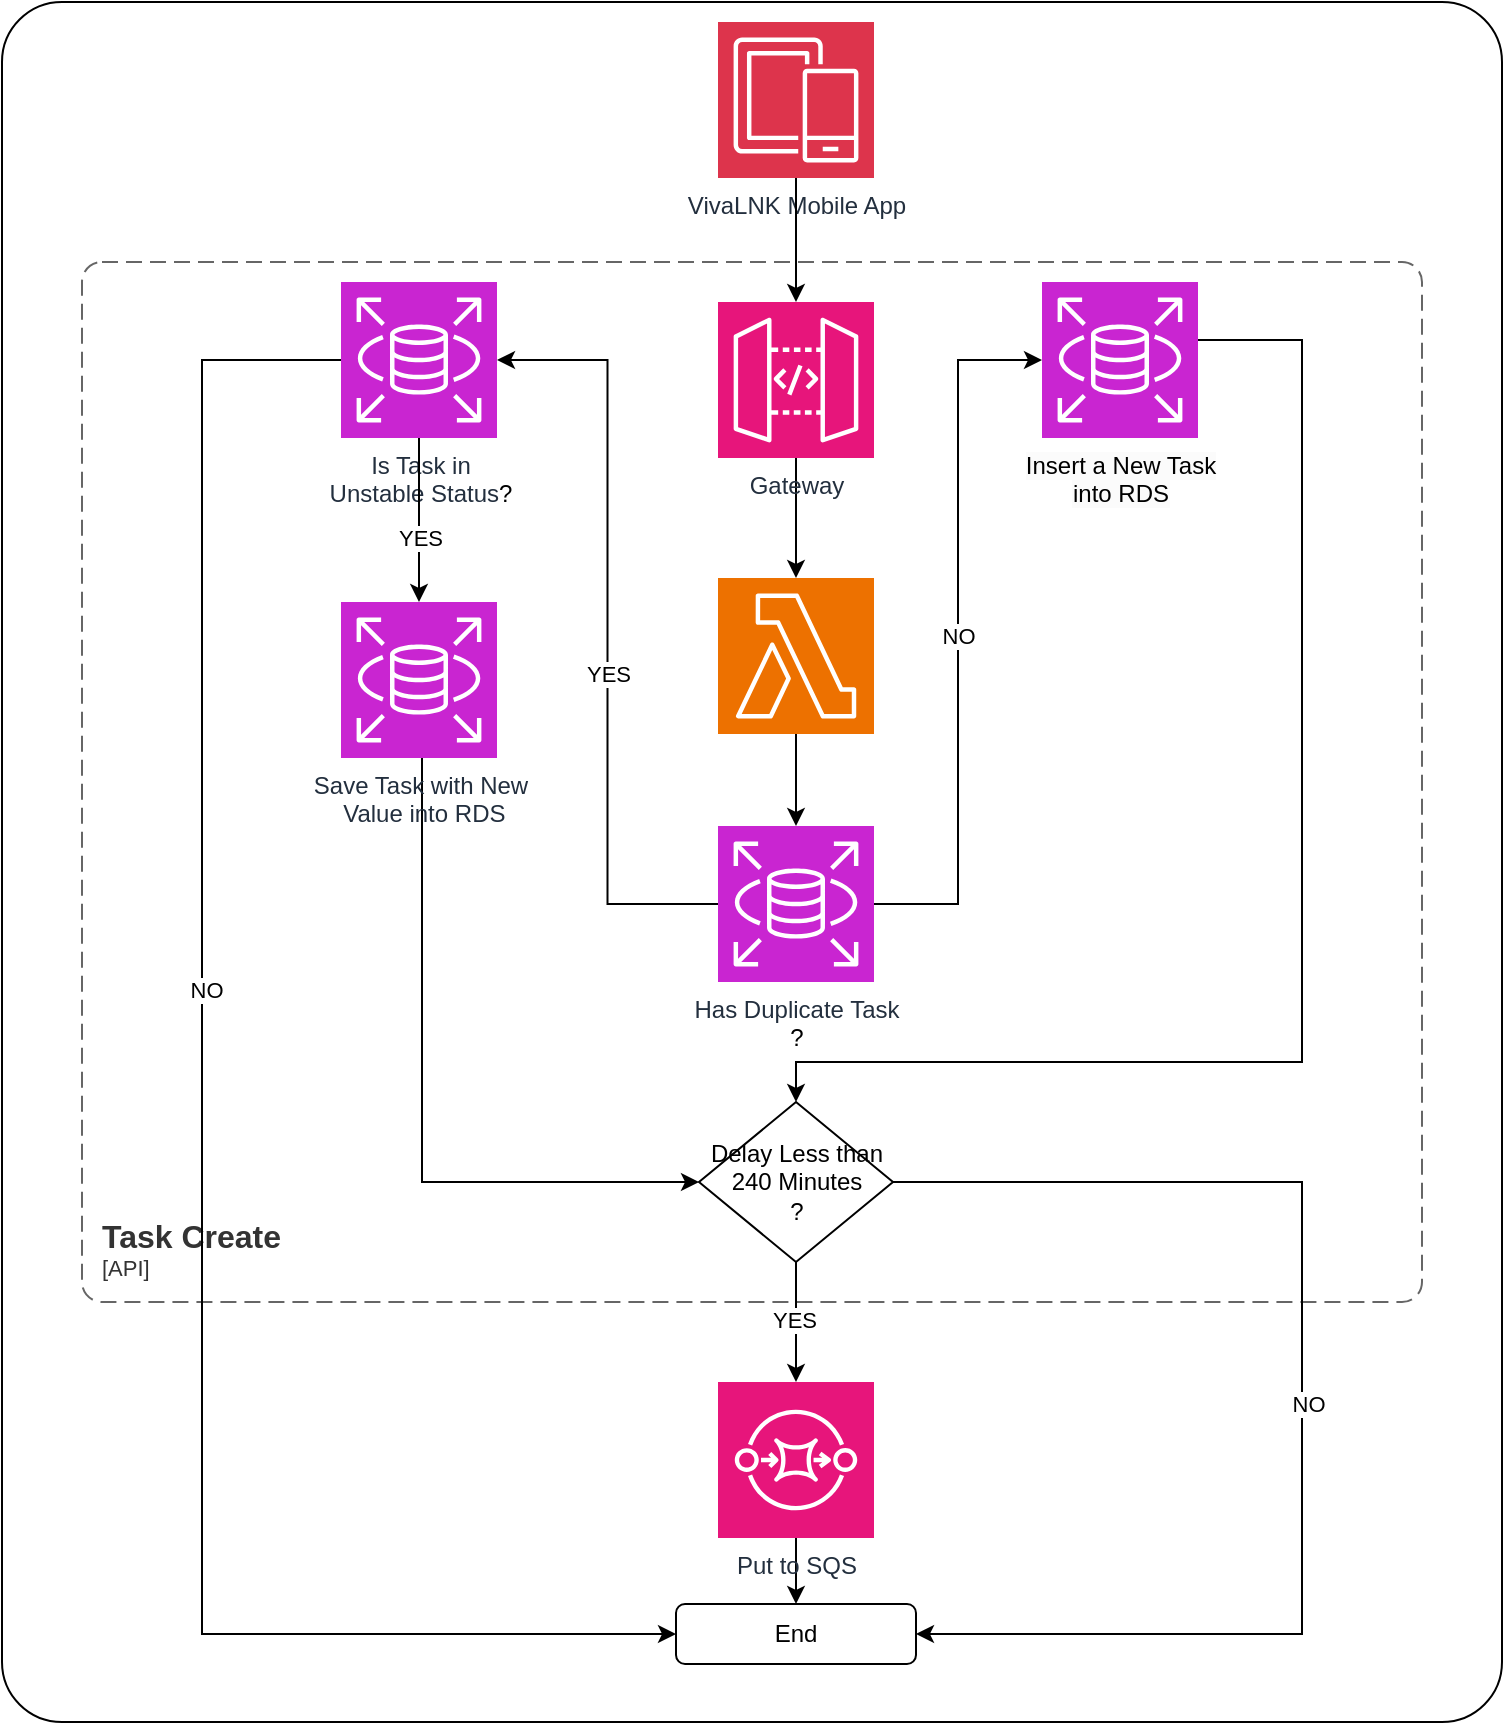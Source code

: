 <mxfile version="22.1.17" type="github">
  <diagram name="Page-1" id="KfydnyV6p2WG9cMRB0td">
    <mxGraphModel dx="2261" dy="1955" grid="1" gridSize="10" guides="1" tooltips="1" connect="1" arrows="1" fold="1" page="1" pageScale="1" pageWidth="827" pageHeight="1169" math="0" shadow="0">
      <root>
        <mxCell id="0" />
        <mxCell id="1" parent="0" />
        <mxCell id="z33pJoFwpU5PtiwpWnM1-3" value="" style="rounded=1;whiteSpace=wrap;html=1;gradientColor=none;arcSize=4;" parent="1" vertex="1">
          <mxGeometry x="-100" y="-110" width="750" height="860" as="geometry" />
        </mxCell>
        <mxCell id="kdcBb6lRAiKVVg9fic0u-11" style="edgeStyle=orthogonalEdgeStyle;rounded=0;orthogonalLoop=1;jettySize=auto;html=1;" edge="1" parent="1" source="HySa8QMIsVt5VibjJ5JL-1" target="kdcBb6lRAiKVVg9fic0u-10">
          <mxGeometry relative="1" as="geometry" />
        </mxCell>
        <mxCell id="HySa8QMIsVt5VibjJ5JL-1" value="Put to SQS" style="sketch=0;points=[[0,0,0],[0.25,0,0],[0.5,0,0],[0.75,0,0],[1,0,0],[0,1,0],[0.25,1,0],[0.5,1,0],[0.75,1,0],[1,1,0],[0,0.25,0],[0,0.5,0],[0,0.75,0],[1,0.25,0],[1,0.5,0],[1,0.75,0]];outlineConnect=0;fontColor=#232F3E;fillColor=#E7157B;strokeColor=#ffffff;dashed=0;verticalLabelPosition=bottom;verticalAlign=top;align=center;html=1;fontSize=12;fontStyle=0;aspect=fixed;shape=mxgraph.aws4.resourceIcon;resIcon=mxgraph.aws4.sqs;" parent="1" vertex="1">
          <mxGeometry x="258" y="580" width="78" height="78" as="geometry" />
        </mxCell>
        <mxCell id="HySa8QMIsVt5VibjJ5JL-2" value="" style="sketch=0;points=[[0,0,0],[0.25,0,0],[0.5,0,0],[0.75,0,0],[1,0,0],[0,1,0],[0.25,1,0],[0.5,1,0],[0.75,1,0],[1,1,0],[0,0.25,0],[0,0.5,0],[0,0.75,0],[1,0.25,0],[1,0.5,0],[1,0.75,0]];outlineConnect=0;fontColor=#232F3E;fillColor=#ED7100;strokeColor=#ffffff;dashed=0;verticalLabelPosition=bottom;verticalAlign=top;align=center;html=1;fontSize=12;fontStyle=0;aspect=fixed;shape=mxgraph.aws4.resourceIcon;resIcon=mxgraph.aws4.lambda;" parent="1" vertex="1">
          <mxGeometry x="258" y="178" width="78" height="78" as="geometry" />
        </mxCell>
        <object placeholders="1" c4Name="Task Create" c4Type="ContainerScopeBoundary" c4Application="API" label="&lt;font style=&quot;font-size: 16px&quot;&gt;&lt;b&gt;&lt;div style=&quot;text-align: left&quot;&gt;%c4Name%&lt;/div&gt;&lt;/b&gt;&lt;/font&gt;&lt;div style=&quot;text-align: left&quot;&gt;[%c4Application%]&lt;/div&gt;" id="HySa8QMIsVt5VibjJ5JL-13">
          <mxCell style="rounded=1;fontSize=11;whiteSpace=wrap;html=1;dashed=1;arcSize=20;fillColor=none;strokeColor=#666666;fontColor=#333333;labelBackgroundColor=none;align=left;verticalAlign=bottom;labelBorderColor=none;spacingTop=0;spacing=10;dashPattern=8 4;metaEdit=1;rotatable=0;perimeter=rectanglePerimeter;noLabel=0;labelPadding=0;allowArrows=0;connectable=0;expand=0;recursiveResize=0;editable=1;pointerEvents=0;absoluteArcSize=1;points=[[0.25,0,0],[0.5,0,0],[0.75,0,0],[1,0.25,0],[1,0.5,0],[1,0.75,0],[0.75,1,0],[0.5,1,0],[0.25,1,0],[0,0.75,0],[0,0.5,0],[0,0.25,0]];" parent="1" vertex="1">
            <mxGeometry x="-60" y="20" width="670" height="520" as="geometry" />
          </mxCell>
        </object>
        <mxCell id="kdcBb6lRAiKVVg9fic0u-29" style="edgeStyle=orthogonalEdgeStyle;rounded=0;orthogonalLoop=1;jettySize=auto;html=1;exitX=1;exitY=0.5;exitDx=0;exitDy=0;entryX=1;entryY=0.5;entryDx=0;entryDy=0;" edge="1" parent="1" source="HySa8QMIsVt5VibjJ5JL-14" target="kdcBb6lRAiKVVg9fic0u-10">
          <mxGeometry relative="1" as="geometry">
            <Array as="points">
              <mxPoint x="550" y="480" />
              <mxPoint x="550" y="706" />
            </Array>
          </mxGeometry>
        </mxCell>
        <mxCell id="kdcBb6lRAiKVVg9fic0u-30" value="NO" style="edgeLabel;html=1;align=center;verticalAlign=middle;resizable=0;points=[];" vertex="1" connectable="0" parent="kdcBb6lRAiKVVg9fic0u-29">
          <mxGeometry x="0.012" y="3" relative="1" as="geometry">
            <mxPoint as="offset" />
          </mxGeometry>
        </mxCell>
        <mxCell id="HySa8QMIsVt5VibjJ5JL-14" value="Delay Less than 240 Minutes&lt;br&gt;?" style="rhombus;whiteSpace=wrap;html=1;" parent="1" vertex="1">
          <mxGeometry x="248.5" y="440" width="97" height="80" as="geometry" />
        </mxCell>
        <mxCell id="kdcBb6lRAiKVVg9fic0u-42" style="edgeStyle=orthogonalEdgeStyle;rounded=0;orthogonalLoop=1;jettySize=auto;html=1;entryX=0.5;entryY=0;entryDx=0;entryDy=0;" edge="1" parent="1" source="kdcBb6lRAiKVVg9fic0u-1" target="HySa8QMIsVt5VibjJ5JL-14">
          <mxGeometry relative="1" as="geometry">
            <Array as="points">
              <mxPoint x="550" y="59" />
              <mxPoint x="550" y="420" />
              <mxPoint x="297" y="420" />
            </Array>
          </mxGeometry>
        </mxCell>
        <mxCell id="kdcBb6lRAiKVVg9fic0u-1" value="&lt;meta charset=&quot;utf-8&quot;&gt;&lt;span style=&quot;color: rgb(0, 0, 0); font-family: Helvetica; font-size: 12px; font-style: normal; font-variant-ligatures: normal; font-variant-caps: normal; font-weight: 400; letter-spacing: normal; orphans: 2; text-align: center; text-indent: 0px; text-transform: none; widows: 2; word-spacing: 0px; -webkit-text-stroke-width: 0px; background-color: rgb(251, 251, 251); text-decoration-thickness: initial; text-decoration-style: initial; text-decoration-color: initial; float: none; display: inline !important;&quot;&gt;Insert a New Task&lt;/span&gt;&lt;br style=&quot;border-color: var(--border-color); color: rgb(0, 0, 0); font-family: Helvetica; font-size: 12px; font-style: normal; font-variant-ligatures: normal; font-variant-caps: normal; font-weight: 400; letter-spacing: normal; orphans: 2; text-align: center; text-indent: 0px; text-transform: none; widows: 2; word-spacing: 0px; -webkit-text-stroke-width: 0px; background-color: rgb(251, 251, 251); text-decoration-thickness: initial; text-decoration-style: initial; text-decoration-color: initial;&quot;&gt;&lt;span style=&quot;color: rgb(0, 0, 0); font-family: Helvetica; font-size: 12px; font-style: normal; font-variant-ligatures: normal; font-variant-caps: normal; font-weight: 400; letter-spacing: normal; orphans: 2; text-align: center; text-indent: 0px; text-transform: none; widows: 2; word-spacing: 0px; -webkit-text-stroke-width: 0px; background-color: rgb(251, 251, 251); text-decoration-thickness: initial; text-decoration-style: initial; text-decoration-color: initial; float: none; display: inline !important;&quot;&gt;into RDS&lt;/span&gt;" style="sketch=0;points=[[0,0,0],[0.25,0,0],[0.5,0,0],[0.75,0,0],[1,0,0],[0,1,0],[0.25,1,0],[0.5,1,0],[0.75,1,0],[1,1,0],[0,0.25,0],[0,0.5,0],[0,0.75,0],[1,0.25,0],[1,0.5,0],[1,0.75,0]];outlineConnect=0;fontColor=#232F3E;fillColor=#C925D1;strokeColor=#ffffff;dashed=0;verticalLabelPosition=bottom;verticalAlign=top;align=center;html=1;fontSize=12;fontStyle=0;aspect=fixed;shape=mxgraph.aws4.resourceIcon;resIcon=mxgraph.aws4.rds;" vertex="1" parent="1">
          <mxGeometry x="420" y="30" width="78" height="78" as="geometry" />
        </mxCell>
        <mxCell id="kdcBb6lRAiKVVg9fic0u-7" style="edgeStyle=orthogonalEdgeStyle;rounded=0;orthogonalLoop=1;jettySize=auto;html=1;exitX=0.5;exitY=1;exitDx=0;exitDy=0;exitPerimeter=0;" edge="1" parent="1" source="kdcBb6lRAiKVVg9fic0u-4" target="HySa8QMIsVt5VibjJ5JL-2">
          <mxGeometry relative="1" as="geometry" />
        </mxCell>
        <mxCell id="kdcBb6lRAiKVVg9fic0u-4" value="Gateway" style="sketch=0;points=[[0,0,0],[0.25,0,0],[0.5,0,0],[0.75,0,0],[1,0,0],[0,1,0],[0.25,1,0],[0.5,1,0],[0.75,1,0],[1,1,0],[0,0.25,0],[0,0.5,0],[0,0.75,0],[1,0.25,0],[1,0.5,0],[1,0.75,0]];outlineConnect=0;fontColor=#232F3E;fillColor=#E7157B;strokeColor=#ffffff;dashed=0;verticalLabelPosition=bottom;verticalAlign=top;align=center;html=1;fontSize=12;fontStyle=0;aspect=fixed;shape=mxgraph.aws4.resourceIcon;resIcon=mxgraph.aws4.api_gateway;" vertex="1" parent="1">
          <mxGeometry x="258" y="40" width="78" height="78" as="geometry" />
        </mxCell>
        <mxCell id="kdcBb6lRAiKVVg9fic0u-5" value="VivaLNK Mobile App" style="sketch=0;points=[[0,0,0],[0.25,0,0],[0.5,0,0],[0.75,0,0],[1,0,0],[0,1,0],[0.25,1,0],[0.5,1,0],[0.75,1,0],[1,1,0],[0,0.25,0],[0,0.5,0],[0,0.75,0],[1,0.25,0],[1,0.5,0],[1,0.75,0]];outlineConnect=0;fontColor=#232F3E;fillColor=#DD344C;strokeColor=#ffffff;dashed=0;verticalLabelPosition=bottom;verticalAlign=top;align=center;html=1;fontSize=12;fontStyle=0;aspect=fixed;shape=mxgraph.aws4.resourceIcon;resIcon=mxgraph.aws4.mobile;" vertex="1" parent="1">
          <mxGeometry x="258" y="-100" width="78" height="78" as="geometry" />
        </mxCell>
        <mxCell id="kdcBb6lRAiKVVg9fic0u-6" style="edgeStyle=orthogonalEdgeStyle;rounded=0;orthogonalLoop=1;jettySize=auto;html=1;entryX=0.5;entryY=0;entryDx=0;entryDy=0;entryPerimeter=0;" edge="1" parent="1" source="kdcBb6lRAiKVVg9fic0u-5" target="kdcBb6lRAiKVVg9fic0u-4">
          <mxGeometry relative="1" as="geometry" />
        </mxCell>
        <mxCell id="kdcBb6lRAiKVVg9fic0u-10" value="End" style="rounded=1;whiteSpace=wrap;html=1;" vertex="1" parent="1">
          <mxGeometry x="237" y="691" width="120" height="30" as="geometry" />
        </mxCell>
        <mxCell id="kdcBb6lRAiKVVg9fic0u-12" style="edgeStyle=orthogonalEdgeStyle;rounded=0;orthogonalLoop=1;jettySize=auto;html=1;entryX=0.5;entryY=0;entryDx=0;entryDy=0;entryPerimeter=0;" edge="1" parent="1" source="HySa8QMIsVt5VibjJ5JL-14" target="HySa8QMIsVt5VibjJ5JL-1">
          <mxGeometry relative="1" as="geometry" />
        </mxCell>
        <mxCell id="kdcBb6lRAiKVVg9fic0u-13" value="YES" style="edgeLabel;html=1;align=center;verticalAlign=middle;resizable=0;points=[];" vertex="1" connectable="0" parent="kdcBb6lRAiKVVg9fic0u-12">
          <mxGeometry x="0.065" y="-1" relative="1" as="geometry">
            <mxPoint y="-3" as="offset" />
          </mxGeometry>
        </mxCell>
        <mxCell id="kdcBb6lRAiKVVg9fic0u-33" value="Has Duplicate Task&lt;br style=&quot;border-color: var(--border-color); color: rgb(0, 0, 0);&quot;&gt;&lt;span style=&quot;color: rgb(0, 0, 0);&quot;&gt;?&lt;/span&gt;" style="sketch=0;points=[[0,0,0],[0.25,0,0],[0.5,0,0],[0.75,0,0],[1,0,0],[0,1,0],[0.25,1,0],[0.5,1,0],[0.75,1,0],[1,1,0],[0,0.25,0],[0,0.5,0],[0,0.75,0],[1,0.25,0],[1,0.5,0],[1,0.75,0]];outlineConnect=0;fontColor=#232F3E;fillColor=#C925D1;strokeColor=#ffffff;dashed=0;verticalLabelPosition=bottom;verticalAlign=top;align=center;html=1;fontSize=12;fontStyle=0;aspect=fixed;shape=mxgraph.aws4.resourceIcon;resIcon=mxgraph.aws4.rds;" vertex="1" parent="1">
          <mxGeometry x="258" y="302" width="78" height="78" as="geometry" />
        </mxCell>
        <mxCell id="kdcBb6lRAiKVVg9fic0u-51" style="edgeStyle=orthogonalEdgeStyle;rounded=0;orthogonalLoop=1;jettySize=auto;html=1;entryX=0;entryY=0.5;entryDx=0;entryDy=0;" edge="1" parent="1" source="kdcBb6lRAiKVVg9fic0u-35" target="kdcBb6lRAiKVVg9fic0u-10">
          <mxGeometry relative="1" as="geometry">
            <Array as="points">
              <mxPoint y="69" />
              <mxPoint y="706" />
            </Array>
          </mxGeometry>
        </mxCell>
        <mxCell id="kdcBb6lRAiKVVg9fic0u-52" value="NO" style="edgeLabel;html=1;align=center;verticalAlign=middle;resizable=0;points=[];" vertex="1" connectable="0" parent="kdcBb6lRAiKVVg9fic0u-51">
          <mxGeometry x="-0.185" y="2" relative="1" as="geometry">
            <mxPoint as="offset" />
          </mxGeometry>
        </mxCell>
        <mxCell id="kdcBb6lRAiKVVg9fic0u-35" value="Is Task in &lt;br&gt;Unstable Status&lt;span style=&quot;color: rgb(0, 0, 0);&quot;&gt;?&lt;/span&gt;" style="sketch=0;points=[[0,0,0],[0.25,0,0],[0.5,0,0],[0.75,0,0],[1,0,0],[0,1,0],[0.25,1,0],[0.5,1,0],[0.75,1,0],[1,1,0],[0,0.25,0],[0,0.5,0],[0,0.75,0],[1,0.25,0],[1,0.5,0],[1,0.75,0]];outlineConnect=0;fontColor=#232F3E;fillColor=#C925D1;strokeColor=#ffffff;dashed=0;verticalLabelPosition=bottom;verticalAlign=top;align=center;html=1;fontSize=12;fontStyle=0;aspect=fixed;shape=mxgraph.aws4.resourceIcon;resIcon=mxgraph.aws4.rds;" vertex="1" parent="1">
          <mxGeometry x="69.5" y="30" width="78" height="78" as="geometry" />
        </mxCell>
        <mxCell id="kdcBb6lRAiKVVg9fic0u-44" style="edgeStyle=orthogonalEdgeStyle;rounded=0;orthogonalLoop=1;jettySize=auto;html=1;entryX=0;entryY=0.5;entryDx=0;entryDy=0;" edge="1" parent="1" source="kdcBb6lRAiKVVg9fic0u-36" target="HySa8QMIsVt5VibjJ5JL-14">
          <mxGeometry relative="1" as="geometry">
            <Array as="points">
              <mxPoint x="110" y="480" />
            </Array>
          </mxGeometry>
        </mxCell>
        <mxCell id="kdcBb6lRAiKVVg9fic0u-36" value="Save Task with New&lt;br&gt;&amp;nbsp;Value into RDS" style="sketch=0;points=[[0,0,0],[0.25,0,0],[0.5,0,0],[0.75,0,0],[1,0,0],[0,1,0],[0.25,1,0],[0.5,1,0],[0.75,1,0],[1,1,0],[0,0.25,0],[0,0.5,0],[0,0.75,0],[1,0.25,0],[1,0.5,0],[1,0.75,0]];outlineConnect=0;fontColor=#232F3E;fillColor=#C925D1;strokeColor=#ffffff;dashed=0;verticalLabelPosition=bottom;verticalAlign=top;align=center;html=1;fontSize=12;fontStyle=0;aspect=fixed;shape=mxgraph.aws4.resourceIcon;resIcon=mxgraph.aws4.rds;" vertex="1" parent="1">
          <mxGeometry x="69.5" y="190" width="78" height="78" as="geometry" />
        </mxCell>
        <mxCell id="kdcBb6lRAiKVVg9fic0u-39" style="edgeStyle=orthogonalEdgeStyle;rounded=0;orthogonalLoop=1;jettySize=auto;html=1;entryX=0.5;entryY=0;entryDx=0;entryDy=0;entryPerimeter=0;" edge="1" parent="1" source="HySa8QMIsVt5VibjJ5JL-2" target="kdcBb6lRAiKVVg9fic0u-33">
          <mxGeometry relative="1" as="geometry" />
        </mxCell>
        <mxCell id="kdcBb6lRAiKVVg9fic0u-40" style="edgeStyle=orthogonalEdgeStyle;rounded=0;orthogonalLoop=1;jettySize=auto;html=1;entryX=1;entryY=0.5;entryDx=0;entryDy=0;entryPerimeter=0;" edge="1" parent="1" source="kdcBb6lRAiKVVg9fic0u-33" target="kdcBb6lRAiKVVg9fic0u-35">
          <mxGeometry relative="1" as="geometry" />
        </mxCell>
        <mxCell id="kdcBb6lRAiKVVg9fic0u-41" value="YES" style="edgeLabel;html=1;align=center;verticalAlign=middle;resizable=0;points=[];" vertex="1" connectable="0" parent="kdcBb6lRAiKVVg9fic0u-40">
          <mxGeometry x="-0.105" relative="1" as="geometry">
            <mxPoint as="offset" />
          </mxGeometry>
        </mxCell>
        <mxCell id="kdcBb6lRAiKVVg9fic0u-43" style="edgeStyle=orthogonalEdgeStyle;rounded=0;orthogonalLoop=1;jettySize=auto;html=1;entryX=0.5;entryY=0;entryDx=0;entryDy=0;entryPerimeter=0;" edge="1" parent="1" source="kdcBb6lRAiKVVg9fic0u-35" target="kdcBb6lRAiKVVg9fic0u-36">
          <mxGeometry relative="1" as="geometry" />
        </mxCell>
        <mxCell id="kdcBb6lRAiKVVg9fic0u-47" value="YES" style="edgeLabel;html=1;align=center;verticalAlign=middle;resizable=0;points=[];" vertex="1" connectable="0" parent="kdcBb6lRAiKVVg9fic0u-43">
          <mxGeometry x="0.22" relative="1" as="geometry">
            <mxPoint as="offset" />
          </mxGeometry>
        </mxCell>
        <mxCell id="kdcBb6lRAiKVVg9fic0u-48" style="edgeStyle=orthogonalEdgeStyle;rounded=0;orthogonalLoop=1;jettySize=auto;html=1;entryX=0;entryY=0.5;entryDx=0;entryDy=0;entryPerimeter=0;" edge="1" parent="1" source="kdcBb6lRAiKVVg9fic0u-33" target="kdcBb6lRAiKVVg9fic0u-1">
          <mxGeometry relative="1" as="geometry" />
        </mxCell>
        <mxCell id="kdcBb6lRAiKVVg9fic0u-49" value="NO" style="edgeLabel;html=1;align=center;verticalAlign=middle;resizable=0;points=[];" vertex="1" connectable="0" parent="kdcBb6lRAiKVVg9fic0u-48">
          <mxGeometry x="-0.011" relative="1" as="geometry">
            <mxPoint as="offset" />
          </mxGeometry>
        </mxCell>
      </root>
    </mxGraphModel>
  </diagram>
</mxfile>

